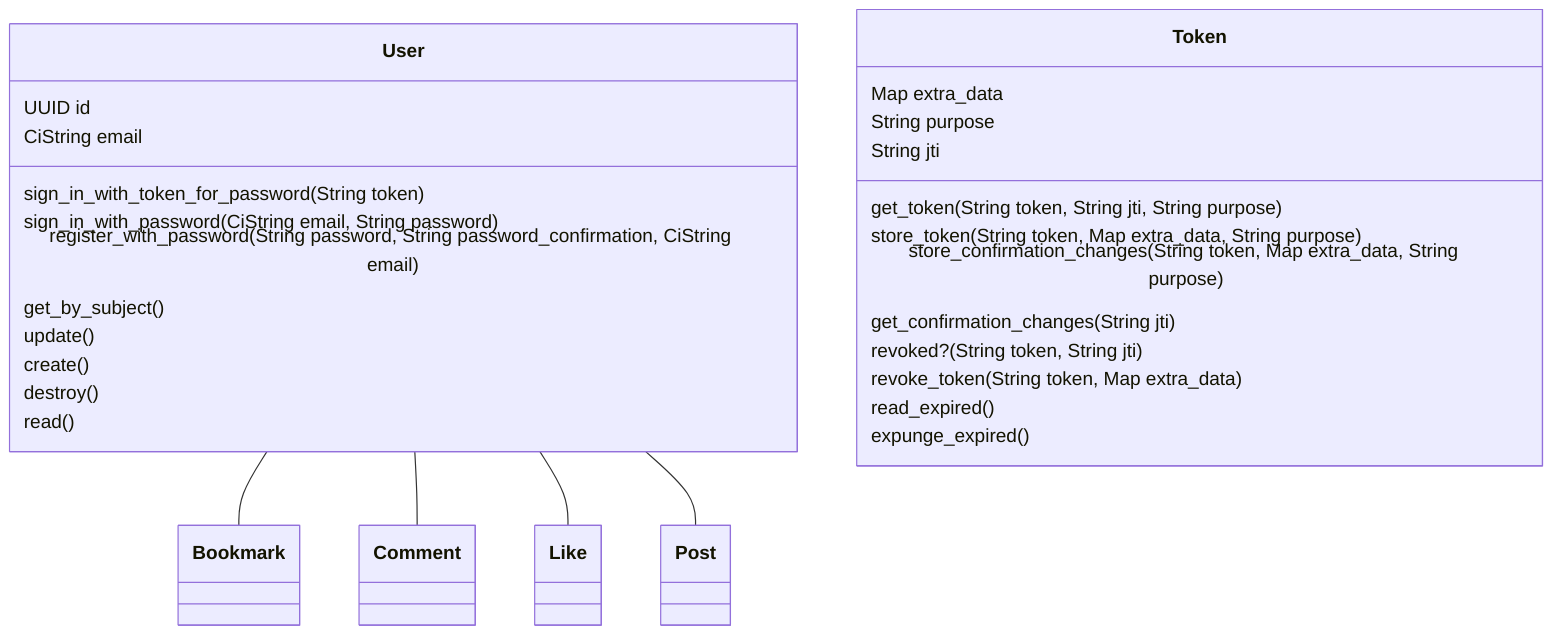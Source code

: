 classDiagram
    class User {
        UUID id
        CiString email
        sign_in_with_token_for_password(String token)
        sign_in_with_password(CiString email, String password)
        register_with_password(String password, String password_confirmation, CiString email)
        get_by_subject()
        update()
        create()
        destroy()
        read()
    }
    class Token {
        Map extra_data
        String purpose
        String jti
        get_token(String token, String jti, String purpose)
        store_token(String token, Map extra_data, String purpose)
        store_confirmation_changes(String token, Map extra_data, String purpose)
        get_confirmation_changes(String jti)
        revoked?(String token, String jti)
        revoke_token(String token, Map extra_data)
        read_expired()
        expunge_expired()
    }

    User -- Bookmark
    User -- Comment
    User -- Like
    User -- Post